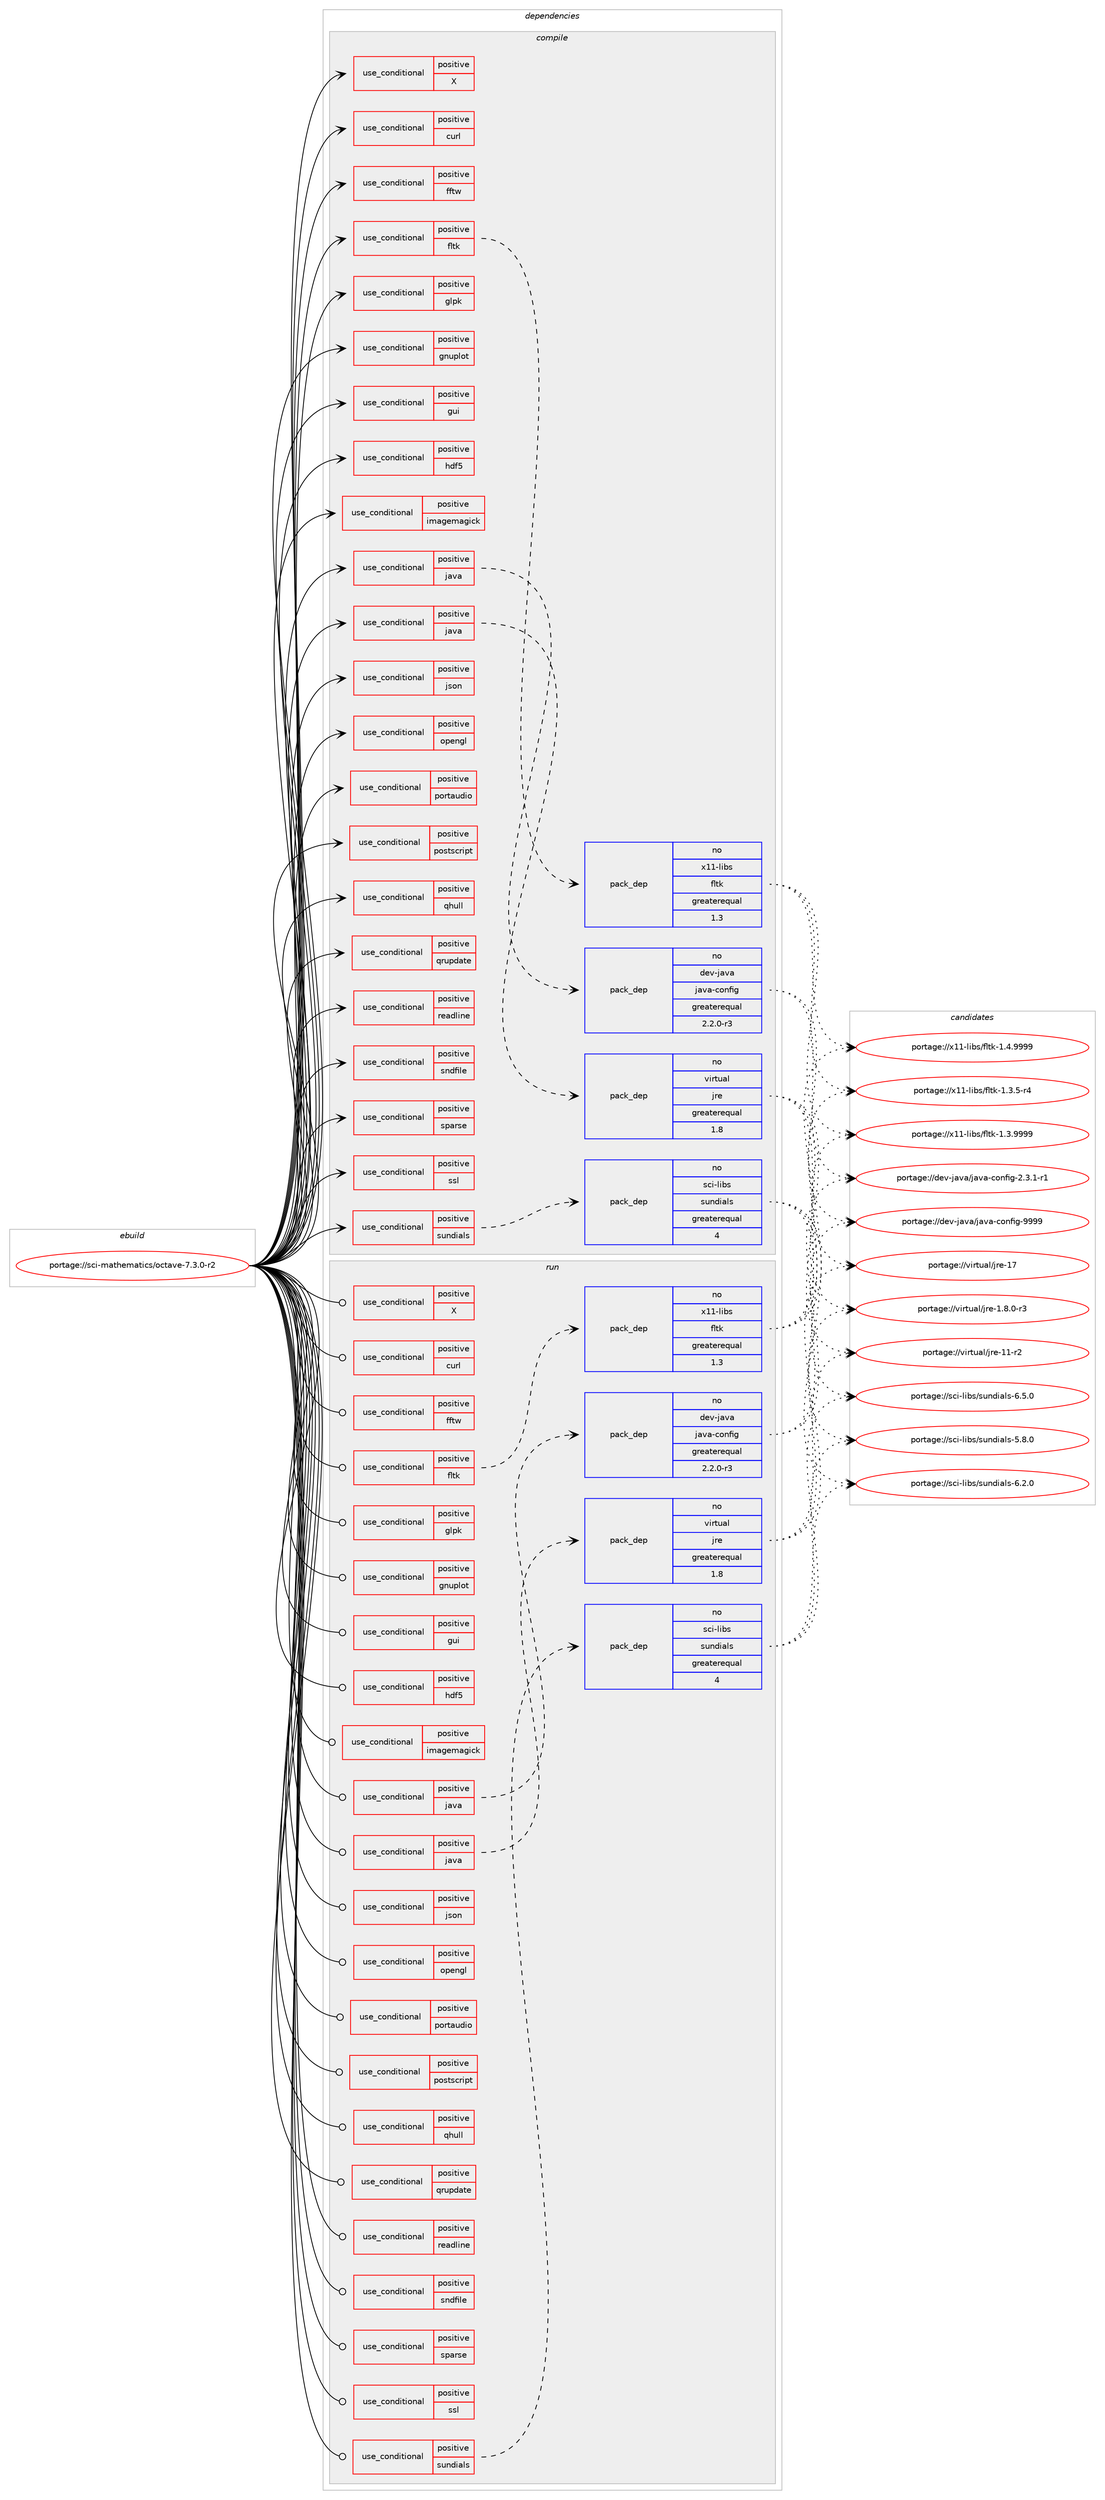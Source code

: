 digraph prolog {

# *************
# Graph options
# *************

newrank=true;
concentrate=true;
compound=true;
graph [rankdir=LR,fontname=Helvetica,fontsize=10,ranksep=1.5];#, ranksep=2.5, nodesep=0.2];
edge  [arrowhead=vee];
node  [fontname=Helvetica,fontsize=10];

# **********
# The ebuild
# **********

subgraph cluster_leftcol {
color=gray;
label=<<i>ebuild</i>>;
id [label="portage://sci-mathematics/octave-7.3.0-r2", color=red, width=4, href="../sci-mathematics/octave-7.3.0-r2.svg"];
}

# ****************
# The dependencies
# ****************

subgraph cluster_midcol {
color=gray;
label=<<i>dependencies</i>>;
subgraph cluster_compile {
fillcolor="#eeeeee";
style=filled;
label=<<i>compile</i>>;
subgraph cond921 {
dependency1644 [label=<<TABLE BORDER="0" CELLBORDER="1" CELLSPACING="0" CELLPADDING="4"><TR><TD ROWSPAN="3" CELLPADDING="10">use_conditional</TD></TR><TR><TD>positive</TD></TR><TR><TD>X</TD></TR></TABLE>>, shape=none, color=red];
# *** BEGIN UNKNOWN DEPENDENCY TYPE (TODO) ***
# dependency1644 -> package_dependency(portage://sci-mathematics/octave-7.3.0-r2,install,no,x11-libs,libX11,none,[,,],any_same_slot,[])
# *** END UNKNOWN DEPENDENCY TYPE (TODO) ***

}
id:e -> dependency1644:w [weight=20,style="solid",arrowhead="vee"];
subgraph cond922 {
dependency1645 [label=<<TABLE BORDER="0" CELLBORDER="1" CELLSPACING="0" CELLPADDING="4"><TR><TD ROWSPAN="3" CELLPADDING="10">use_conditional</TD></TR><TR><TD>positive</TD></TR><TR><TD>curl</TD></TR></TABLE>>, shape=none, color=red];
# *** BEGIN UNKNOWN DEPENDENCY TYPE (TODO) ***
# dependency1645 -> package_dependency(portage://sci-mathematics/octave-7.3.0-r2,install,no,net-misc,curl,none,[,,],any_same_slot,[])
# *** END UNKNOWN DEPENDENCY TYPE (TODO) ***

}
id:e -> dependency1645:w [weight=20,style="solid",arrowhead="vee"];
subgraph cond923 {
dependency1646 [label=<<TABLE BORDER="0" CELLBORDER="1" CELLSPACING="0" CELLPADDING="4"><TR><TD ROWSPAN="3" CELLPADDING="10">use_conditional</TD></TR><TR><TD>positive</TD></TR><TR><TD>fftw</TD></TR></TABLE>>, shape=none, color=red];
# *** BEGIN UNKNOWN DEPENDENCY TYPE (TODO) ***
# dependency1646 -> package_dependency(portage://sci-mathematics/octave-7.3.0-r2,install,no,sci-libs,fftw,none,[,,],[slot(3.0),equal],[])
# *** END UNKNOWN DEPENDENCY TYPE (TODO) ***

}
id:e -> dependency1646:w [weight=20,style="solid",arrowhead="vee"];
subgraph cond924 {
dependency1647 [label=<<TABLE BORDER="0" CELLBORDER="1" CELLSPACING="0" CELLPADDING="4"><TR><TD ROWSPAN="3" CELLPADDING="10">use_conditional</TD></TR><TR><TD>positive</TD></TR><TR><TD>fltk</TD></TR></TABLE>>, shape=none, color=red];
subgraph pack700 {
dependency1648 [label=<<TABLE BORDER="0" CELLBORDER="1" CELLSPACING="0" CELLPADDING="4" WIDTH="220"><TR><TD ROWSPAN="6" CELLPADDING="30">pack_dep</TD></TR><TR><TD WIDTH="110">no</TD></TR><TR><TD>x11-libs</TD></TR><TR><TD>fltk</TD></TR><TR><TD>greaterequal</TD></TR><TR><TD>1.3</TD></TR></TABLE>>, shape=none, color=blue];
}
dependency1647:e -> dependency1648:w [weight=20,style="dashed",arrowhead="vee"];
}
id:e -> dependency1647:w [weight=20,style="solid",arrowhead="vee"];
subgraph cond925 {
dependency1649 [label=<<TABLE BORDER="0" CELLBORDER="1" CELLSPACING="0" CELLPADDING="4"><TR><TD ROWSPAN="3" CELLPADDING="10">use_conditional</TD></TR><TR><TD>positive</TD></TR><TR><TD>glpk</TD></TR></TABLE>>, shape=none, color=red];
# *** BEGIN UNKNOWN DEPENDENCY TYPE (TODO) ***
# dependency1649 -> package_dependency(portage://sci-mathematics/octave-7.3.0-r2,install,no,sci-mathematics,glpk,none,[,,],any_same_slot,[])
# *** END UNKNOWN DEPENDENCY TYPE (TODO) ***

}
id:e -> dependency1649:w [weight=20,style="solid",arrowhead="vee"];
subgraph cond926 {
dependency1650 [label=<<TABLE BORDER="0" CELLBORDER="1" CELLSPACING="0" CELLPADDING="4"><TR><TD ROWSPAN="3" CELLPADDING="10">use_conditional</TD></TR><TR><TD>positive</TD></TR><TR><TD>gnuplot</TD></TR></TABLE>>, shape=none, color=red];
# *** BEGIN UNKNOWN DEPENDENCY TYPE (TODO) ***
# dependency1650 -> package_dependency(portage://sci-mathematics/octave-7.3.0-r2,install,no,sci-visualization,gnuplot,none,[,,],[],[])
# *** END UNKNOWN DEPENDENCY TYPE (TODO) ***

}
id:e -> dependency1650:w [weight=20,style="solid",arrowhead="vee"];
subgraph cond927 {
dependency1651 [label=<<TABLE BORDER="0" CELLBORDER="1" CELLSPACING="0" CELLPADDING="4"><TR><TD ROWSPAN="3" CELLPADDING="10">use_conditional</TD></TR><TR><TD>positive</TD></TR><TR><TD>gui</TD></TR></TABLE>>, shape=none, color=red];
# *** BEGIN UNKNOWN DEPENDENCY TYPE (TODO) ***
# dependency1651 -> package_dependency(portage://sci-mathematics/octave-7.3.0-r2,install,no,dev-qt,qtcore,none,[,,],[slot(5)],[])
# *** END UNKNOWN DEPENDENCY TYPE (TODO) ***

# *** BEGIN UNKNOWN DEPENDENCY TYPE (TODO) ***
# dependency1651 -> package_dependency(portage://sci-mathematics/octave-7.3.0-r2,install,no,dev-qt,qtgui,none,[,,],[slot(5)],[])
# *** END UNKNOWN DEPENDENCY TYPE (TODO) ***

# *** BEGIN UNKNOWN DEPENDENCY TYPE (TODO) ***
# dependency1651 -> package_dependency(portage://sci-mathematics/octave-7.3.0-r2,install,no,dev-qt,qthelp,none,[,,],[slot(5)],[])
# *** END UNKNOWN DEPENDENCY TYPE (TODO) ***

# *** BEGIN UNKNOWN DEPENDENCY TYPE (TODO) ***
# dependency1651 -> package_dependency(portage://sci-mathematics/octave-7.3.0-r2,install,no,dev-qt,qtnetwork,none,[,,],[slot(5)],[])
# *** END UNKNOWN DEPENDENCY TYPE (TODO) ***

# *** BEGIN UNKNOWN DEPENDENCY TYPE (TODO) ***
# dependency1651 -> package_dependency(portage://sci-mathematics/octave-7.3.0-r2,install,no,dev-qt,qtopengl,none,[,,],[slot(5)],[])
# *** END UNKNOWN DEPENDENCY TYPE (TODO) ***

# *** BEGIN UNKNOWN DEPENDENCY TYPE (TODO) ***
# dependency1651 -> package_dependency(portage://sci-mathematics/octave-7.3.0-r2,install,no,dev-qt,qtprintsupport,none,[,,],[slot(5)],[])
# *** END UNKNOWN DEPENDENCY TYPE (TODO) ***

# *** BEGIN UNKNOWN DEPENDENCY TYPE (TODO) ***
# dependency1651 -> package_dependency(portage://sci-mathematics/octave-7.3.0-r2,install,no,dev-qt,qtwidgets,none,[,,],[slot(5)],[])
# *** END UNKNOWN DEPENDENCY TYPE (TODO) ***

# *** BEGIN UNKNOWN DEPENDENCY TYPE (TODO) ***
# dependency1651 -> package_dependency(portage://sci-mathematics/octave-7.3.0-r2,install,no,x11-libs,qscintilla,none,[,,],any_same_slot,[])
# *** END UNKNOWN DEPENDENCY TYPE (TODO) ***

}
id:e -> dependency1651:w [weight=20,style="solid",arrowhead="vee"];
subgraph cond928 {
dependency1652 [label=<<TABLE BORDER="0" CELLBORDER="1" CELLSPACING="0" CELLPADDING="4"><TR><TD ROWSPAN="3" CELLPADDING="10">use_conditional</TD></TR><TR><TD>positive</TD></TR><TR><TD>hdf5</TD></TR></TABLE>>, shape=none, color=red];
# *** BEGIN UNKNOWN DEPENDENCY TYPE (TODO) ***
# dependency1652 -> package_dependency(portage://sci-mathematics/octave-7.3.0-r2,install,no,sci-libs,hdf5,none,[,,],any_same_slot,[])
# *** END UNKNOWN DEPENDENCY TYPE (TODO) ***

}
id:e -> dependency1652:w [weight=20,style="solid",arrowhead="vee"];
subgraph cond929 {
dependency1653 [label=<<TABLE BORDER="0" CELLBORDER="1" CELLSPACING="0" CELLPADDING="4"><TR><TD ROWSPAN="3" CELLPADDING="10">use_conditional</TD></TR><TR><TD>positive</TD></TR><TR><TD>imagemagick</TD></TR></TABLE>>, shape=none, color=red];
# *** BEGIN UNKNOWN DEPENDENCY TYPE (TODO) ***
# dependency1653 -> package_dependency(portage://sci-mathematics/octave-7.3.0-r2,install,no,media-gfx,graphicsmagick,none,[,,],any_same_slot,[use(enable(cxx),none)])
# *** END UNKNOWN DEPENDENCY TYPE (TODO) ***

}
id:e -> dependency1653:w [weight=20,style="solid",arrowhead="vee"];
subgraph cond930 {
dependency1654 [label=<<TABLE BORDER="0" CELLBORDER="1" CELLSPACING="0" CELLPADDING="4"><TR><TD ROWSPAN="3" CELLPADDING="10">use_conditional</TD></TR><TR><TD>positive</TD></TR><TR><TD>java</TD></TR></TABLE>>, shape=none, color=red];
subgraph pack701 {
dependency1655 [label=<<TABLE BORDER="0" CELLBORDER="1" CELLSPACING="0" CELLPADDING="4" WIDTH="220"><TR><TD ROWSPAN="6" CELLPADDING="30">pack_dep</TD></TR><TR><TD WIDTH="110">no</TD></TR><TR><TD>dev-java</TD></TR><TR><TD>java-config</TD></TR><TR><TD>greaterequal</TD></TR><TR><TD>2.2.0-r3</TD></TR></TABLE>>, shape=none, color=blue];
}
dependency1654:e -> dependency1655:w [weight=20,style="dashed",arrowhead="vee"];
}
id:e -> dependency1654:w [weight=20,style="solid",arrowhead="vee"];
subgraph cond931 {
dependency1656 [label=<<TABLE BORDER="0" CELLBORDER="1" CELLSPACING="0" CELLPADDING="4"><TR><TD ROWSPAN="3" CELLPADDING="10">use_conditional</TD></TR><TR><TD>positive</TD></TR><TR><TD>java</TD></TR></TABLE>>, shape=none, color=red];
subgraph pack702 {
dependency1657 [label=<<TABLE BORDER="0" CELLBORDER="1" CELLSPACING="0" CELLPADDING="4" WIDTH="220"><TR><TD ROWSPAN="6" CELLPADDING="30">pack_dep</TD></TR><TR><TD WIDTH="110">no</TD></TR><TR><TD>virtual</TD></TR><TR><TD>jre</TD></TR><TR><TD>greaterequal</TD></TR><TR><TD>1.8</TD></TR></TABLE>>, shape=none, color=blue];
}
dependency1656:e -> dependency1657:w [weight=20,style="dashed",arrowhead="vee"];
}
id:e -> dependency1656:w [weight=20,style="solid",arrowhead="vee"];
subgraph cond932 {
dependency1658 [label=<<TABLE BORDER="0" CELLBORDER="1" CELLSPACING="0" CELLPADDING="4"><TR><TD ROWSPAN="3" CELLPADDING="10">use_conditional</TD></TR><TR><TD>positive</TD></TR><TR><TD>json</TD></TR></TABLE>>, shape=none, color=red];
# *** BEGIN UNKNOWN DEPENDENCY TYPE (TODO) ***
# dependency1658 -> package_dependency(portage://sci-mathematics/octave-7.3.0-r2,install,no,dev-libs,rapidjson,none,[,,],[],[])
# *** END UNKNOWN DEPENDENCY TYPE (TODO) ***

}
id:e -> dependency1658:w [weight=20,style="solid",arrowhead="vee"];
subgraph cond933 {
dependency1659 [label=<<TABLE BORDER="0" CELLBORDER="1" CELLSPACING="0" CELLPADDING="4"><TR><TD ROWSPAN="3" CELLPADDING="10">use_conditional</TD></TR><TR><TD>positive</TD></TR><TR><TD>opengl</TD></TR></TABLE>>, shape=none, color=red];
# *** BEGIN UNKNOWN DEPENDENCY TYPE (TODO) ***
# dependency1659 -> package_dependency(portage://sci-mathematics/octave-7.3.0-r2,install,no,media-libs,freetype,none,[,,],any_same_slot,[])
# *** END UNKNOWN DEPENDENCY TYPE (TODO) ***

# *** BEGIN UNKNOWN DEPENDENCY TYPE (TODO) ***
# dependency1659 -> package_dependency(portage://sci-mathematics/octave-7.3.0-r2,install,no,media-libs,fontconfig,none,[,,],any_same_slot,[])
# *** END UNKNOWN DEPENDENCY TYPE (TODO) ***

# *** BEGIN UNKNOWN DEPENDENCY TYPE (TODO) ***
# dependency1659 -> package_dependency(portage://sci-mathematics/octave-7.3.0-r2,install,no,virtual,glu,none,[,,],[],[])
# *** END UNKNOWN DEPENDENCY TYPE (TODO) ***

# *** BEGIN UNKNOWN DEPENDENCY TYPE (TODO) ***
# dependency1659 -> package_dependency(portage://sci-mathematics/octave-7.3.0-r2,install,no,x11-libs,gl2ps,none,[,,],any_same_slot,[])
# *** END UNKNOWN DEPENDENCY TYPE (TODO) ***

}
id:e -> dependency1659:w [weight=20,style="solid",arrowhead="vee"];
subgraph cond934 {
dependency1660 [label=<<TABLE BORDER="0" CELLBORDER="1" CELLSPACING="0" CELLPADDING="4"><TR><TD ROWSPAN="3" CELLPADDING="10">use_conditional</TD></TR><TR><TD>positive</TD></TR><TR><TD>portaudio</TD></TR></TABLE>>, shape=none, color=red];
# *** BEGIN UNKNOWN DEPENDENCY TYPE (TODO) ***
# dependency1660 -> package_dependency(portage://sci-mathematics/octave-7.3.0-r2,install,no,media-libs,portaudio,none,[,,],[],[])
# *** END UNKNOWN DEPENDENCY TYPE (TODO) ***

}
id:e -> dependency1660:w [weight=20,style="solid",arrowhead="vee"];
subgraph cond935 {
dependency1661 [label=<<TABLE BORDER="0" CELLBORDER="1" CELLSPACING="0" CELLPADDING="4"><TR><TD ROWSPAN="3" CELLPADDING="10">use_conditional</TD></TR><TR><TD>positive</TD></TR><TR><TD>postscript</TD></TR></TABLE>>, shape=none, color=red];
# *** BEGIN UNKNOWN DEPENDENCY TYPE (TODO) ***
# dependency1661 -> package_dependency(portage://sci-mathematics/octave-7.3.0-r2,install,no,app-text,epstool,none,[,,],[],[])
# *** END UNKNOWN DEPENDENCY TYPE (TODO) ***

# *** BEGIN UNKNOWN DEPENDENCY TYPE (TODO) ***
# dependency1661 -> package_dependency(portage://sci-mathematics/octave-7.3.0-r2,install,no,media-gfx,pstoedit,none,[,,],[],[])
# *** END UNKNOWN DEPENDENCY TYPE (TODO) ***

# *** BEGIN UNKNOWN DEPENDENCY TYPE (TODO) ***
# dependency1661 -> package_dependency(portage://sci-mathematics/octave-7.3.0-r2,install,no,media-gfx,transfig,none,[,,],[],[])
# *** END UNKNOWN DEPENDENCY TYPE (TODO) ***

}
id:e -> dependency1661:w [weight=20,style="solid",arrowhead="vee"];
subgraph cond936 {
dependency1662 [label=<<TABLE BORDER="0" CELLBORDER="1" CELLSPACING="0" CELLPADDING="4"><TR><TD ROWSPAN="3" CELLPADDING="10">use_conditional</TD></TR><TR><TD>positive</TD></TR><TR><TD>qhull</TD></TR></TABLE>>, shape=none, color=red];
# *** BEGIN UNKNOWN DEPENDENCY TYPE (TODO) ***
# dependency1662 -> package_dependency(portage://sci-mathematics/octave-7.3.0-r2,install,no,media-libs,qhull,none,[,,],any_same_slot,[])
# *** END UNKNOWN DEPENDENCY TYPE (TODO) ***

}
id:e -> dependency1662:w [weight=20,style="solid",arrowhead="vee"];
subgraph cond937 {
dependency1663 [label=<<TABLE BORDER="0" CELLBORDER="1" CELLSPACING="0" CELLPADDING="4"><TR><TD ROWSPAN="3" CELLPADDING="10">use_conditional</TD></TR><TR><TD>positive</TD></TR><TR><TD>qrupdate</TD></TR></TABLE>>, shape=none, color=red];
# *** BEGIN UNKNOWN DEPENDENCY TYPE (TODO) ***
# dependency1663 -> package_dependency(portage://sci-mathematics/octave-7.3.0-r2,install,no,sci-libs,qrupdate,none,[,,],any_same_slot,[])
# *** END UNKNOWN DEPENDENCY TYPE (TODO) ***

}
id:e -> dependency1663:w [weight=20,style="solid",arrowhead="vee"];
subgraph cond938 {
dependency1664 [label=<<TABLE BORDER="0" CELLBORDER="1" CELLSPACING="0" CELLPADDING="4"><TR><TD ROWSPAN="3" CELLPADDING="10">use_conditional</TD></TR><TR><TD>positive</TD></TR><TR><TD>readline</TD></TR></TABLE>>, shape=none, color=red];
# *** BEGIN UNKNOWN DEPENDENCY TYPE (TODO) ***
# dependency1664 -> package_dependency(portage://sci-mathematics/octave-7.3.0-r2,install,no,sys-libs,readline,none,[,,],any_same_slot,[])
# *** END UNKNOWN DEPENDENCY TYPE (TODO) ***

}
id:e -> dependency1664:w [weight=20,style="solid",arrowhead="vee"];
subgraph cond939 {
dependency1665 [label=<<TABLE BORDER="0" CELLBORDER="1" CELLSPACING="0" CELLPADDING="4"><TR><TD ROWSPAN="3" CELLPADDING="10">use_conditional</TD></TR><TR><TD>positive</TD></TR><TR><TD>sndfile</TD></TR></TABLE>>, shape=none, color=red];
# *** BEGIN UNKNOWN DEPENDENCY TYPE (TODO) ***
# dependency1665 -> package_dependency(portage://sci-mathematics/octave-7.3.0-r2,install,no,media-libs,libsndfile,none,[,,],[],[])
# *** END UNKNOWN DEPENDENCY TYPE (TODO) ***

}
id:e -> dependency1665:w [weight=20,style="solid",arrowhead="vee"];
subgraph cond940 {
dependency1666 [label=<<TABLE BORDER="0" CELLBORDER="1" CELLSPACING="0" CELLPADDING="4"><TR><TD ROWSPAN="3" CELLPADDING="10">use_conditional</TD></TR><TR><TD>positive</TD></TR><TR><TD>sparse</TD></TR></TABLE>>, shape=none, color=red];
# *** BEGIN UNKNOWN DEPENDENCY TYPE (TODO) ***
# dependency1666 -> package_dependency(portage://sci-mathematics/octave-7.3.0-r2,install,no,sci-libs,arpack,none,[,,],any_same_slot,[])
# *** END UNKNOWN DEPENDENCY TYPE (TODO) ***

# *** BEGIN UNKNOWN DEPENDENCY TYPE (TODO) ***
# dependency1666 -> package_dependency(portage://sci-mathematics/octave-7.3.0-r2,install,no,sci-libs,camd,none,[,,],any_same_slot,[])
# *** END UNKNOWN DEPENDENCY TYPE (TODO) ***

# *** BEGIN UNKNOWN DEPENDENCY TYPE (TODO) ***
# dependency1666 -> package_dependency(portage://sci-mathematics/octave-7.3.0-r2,install,no,sci-libs,ccolamd,none,[,,],any_same_slot,[])
# *** END UNKNOWN DEPENDENCY TYPE (TODO) ***

# *** BEGIN UNKNOWN DEPENDENCY TYPE (TODO) ***
# dependency1666 -> package_dependency(portage://sci-mathematics/octave-7.3.0-r2,install,no,sci-libs,cholmod,none,[,,],any_same_slot,[])
# *** END UNKNOWN DEPENDENCY TYPE (TODO) ***

# *** BEGIN UNKNOWN DEPENDENCY TYPE (TODO) ***
# dependency1666 -> package_dependency(portage://sci-mathematics/octave-7.3.0-r2,install,no,sci-libs,colamd,none,[,,],any_same_slot,[])
# *** END UNKNOWN DEPENDENCY TYPE (TODO) ***

# *** BEGIN UNKNOWN DEPENDENCY TYPE (TODO) ***
# dependency1666 -> package_dependency(portage://sci-mathematics/octave-7.3.0-r2,install,no,sci-libs,cxsparse,none,[,,],any_same_slot,[])
# *** END UNKNOWN DEPENDENCY TYPE (TODO) ***

# *** BEGIN UNKNOWN DEPENDENCY TYPE (TODO) ***
# dependency1666 -> package_dependency(portage://sci-mathematics/octave-7.3.0-r2,install,no,sci-libs,umfpack,none,[,,],any_same_slot,[])
# *** END UNKNOWN DEPENDENCY TYPE (TODO) ***

}
id:e -> dependency1666:w [weight=20,style="solid",arrowhead="vee"];
subgraph cond941 {
dependency1667 [label=<<TABLE BORDER="0" CELLBORDER="1" CELLSPACING="0" CELLPADDING="4"><TR><TD ROWSPAN="3" CELLPADDING="10">use_conditional</TD></TR><TR><TD>positive</TD></TR><TR><TD>ssl</TD></TR></TABLE>>, shape=none, color=red];
# *** BEGIN UNKNOWN DEPENDENCY TYPE (TODO) ***
# dependency1667 -> package_dependency(portage://sci-mathematics/octave-7.3.0-r2,install,no,dev-libs,openssl,none,[,,],any_same_slot,[])
# *** END UNKNOWN DEPENDENCY TYPE (TODO) ***

}
id:e -> dependency1667:w [weight=20,style="solid",arrowhead="vee"];
subgraph cond942 {
dependency1668 [label=<<TABLE BORDER="0" CELLBORDER="1" CELLSPACING="0" CELLPADDING="4"><TR><TD ROWSPAN="3" CELLPADDING="10">use_conditional</TD></TR><TR><TD>positive</TD></TR><TR><TD>sundials</TD></TR></TABLE>>, shape=none, color=red];
subgraph pack703 {
dependency1669 [label=<<TABLE BORDER="0" CELLBORDER="1" CELLSPACING="0" CELLPADDING="4" WIDTH="220"><TR><TD ROWSPAN="6" CELLPADDING="30">pack_dep</TD></TR><TR><TD WIDTH="110">no</TD></TR><TR><TD>sci-libs</TD></TR><TR><TD>sundials</TD></TR><TR><TD>greaterequal</TD></TR><TR><TD>4</TD></TR></TABLE>>, shape=none, color=blue];
}
dependency1668:e -> dependency1669:w [weight=20,style="dashed",arrowhead="vee"];
}
id:e -> dependency1668:w [weight=20,style="solid",arrowhead="vee"];
# *** BEGIN UNKNOWN DEPENDENCY TYPE (TODO) ***
# id -> package_dependency(portage://sci-mathematics/octave-7.3.0-r2,install,no,app-arch,bzip2,none,[,,],[],[])
# *** END UNKNOWN DEPENDENCY TYPE (TODO) ***

# *** BEGIN UNKNOWN DEPENDENCY TYPE (TODO) ***
# id -> package_dependency(portage://sci-mathematics/octave-7.3.0-r2,install,no,app-arch,unzip,none,[,,],[],[])
# *** END UNKNOWN DEPENDENCY TYPE (TODO) ***

# *** BEGIN UNKNOWN DEPENDENCY TYPE (TODO) ***
# id -> package_dependency(portage://sci-mathematics/octave-7.3.0-r2,install,no,app-arch,zip,none,[,,],[],[])
# *** END UNKNOWN DEPENDENCY TYPE (TODO) ***

# *** BEGIN UNKNOWN DEPENDENCY TYPE (TODO) ***
# id -> package_dependency(portage://sci-mathematics/octave-7.3.0-r2,install,no,app-text,ghostscript-gpl,none,[,,],[],[])
# *** END UNKNOWN DEPENDENCY TYPE (TODO) ***

# *** BEGIN UNKNOWN DEPENDENCY TYPE (TODO) ***
# id -> package_dependency(portage://sci-mathematics/octave-7.3.0-r2,install,no,dev-libs,libpcre,none,[,,],any_same_slot,[])
# *** END UNKNOWN DEPENDENCY TYPE (TODO) ***

# *** BEGIN UNKNOWN DEPENDENCY TYPE (TODO) ***
# id -> package_dependency(portage://sci-mathematics/octave-7.3.0-r2,install,no,sys-apps,texinfo,none,[,,],[],[])
# *** END UNKNOWN DEPENDENCY TYPE (TODO) ***

# *** BEGIN UNKNOWN DEPENDENCY TYPE (TODO) ***
# id -> package_dependency(portage://sci-mathematics/octave-7.3.0-r2,install,no,sys-libs,ncurses,none,[,,],any_same_slot,[])
# *** END UNKNOWN DEPENDENCY TYPE (TODO) ***

# *** BEGIN UNKNOWN DEPENDENCY TYPE (TODO) ***
# id -> package_dependency(portage://sci-mathematics/octave-7.3.0-r2,install,no,sys-libs,zlib,none,[,,],[],[])
# *** END UNKNOWN DEPENDENCY TYPE (TODO) ***

# *** BEGIN UNKNOWN DEPENDENCY TYPE (TODO) ***
# id -> package_dependency(portage://sci-mathematics/octave-7.3.0-r2,install,no,virtual,blas,none,[,,],[],[])
# *** END UNKNOWN DEPENDENCY TYPE (TODO) ***

# *** BEGIN UNKNOWN DEPENDENCY TYPE (TODO) ***
# id -> package_dependency(portage://sci-mathematics/octave-7.3.0-r2,install,no,virtual,fortran,none,[,,],[],[])
# *** END UNKNOWN DEPENDENCY TYPE (TODO) ***

# *** BEGIN UNKNOWN DEPENDENCY TYPE (TODO) ***
# id -> package_dependency(portage://sci-mathematics/octave-7.3.0-r2,install,no,virtual,lapack,none,[,,],[],[])
# *** END UNKNOWN DEPENDENCY TYPE (TODO) ***

}
subgraph cluster_compileandrun {
fillcolor="#eeeeee";
style=filled;
label=<<i>compile and run</i>>;
}
subgraph cluster_run {
fillcolor="#eeeeee";
style=filled;
label=<<i>run</i>>;
subgraph cond943 {
dependency1670 [label=<<TABLE BORDER="0" CELLBORDER="1" CELLSPACING="0" CELLPADDING="4"><TR><TD ROWSPAN="3" CELLPADDING="10">use_conditional</TD></TR><TR><TD>positive</TD></TR><TR><TD>X</TD></TR></TABLE>>, shape=none, color=red];
# *** BEGIN UNKNOWN DEPENDENCY TYPE (TODO) ***
# dependency1670 -> package_dependency(portage://sci-mathematics/octave-7.3.0-r2,run,no,x11-libs,libX11,none,[,,],any_same_slot,[])
# *** END UNKNOWN DEPENDENCY TYPE (TODO) ***

}
id:e -> dependency1670:w [weight=20,style="solid",arrowhead="odot"];
subgraph cond944 {
dependency1671 [label=<<TABLE BORDER="0" CELLBORDER="1" CELLSPACING="0" CELLPADDING="4"><TR><TD ROWSPAN="3" CELLPADDING="10">use_conditional</TD></TR><TR><TD>positive</TD></TR><TR><TD>curl</TD></TR></TABLE>>, shape=none, color=red];
# *** BEGIN UNKNOWN DEPENDENCY TYPE (TODO) ***
# dependency1671 -> package_dependency(portage://sci-mathematics/octave-7.3.0-r2,run,no,net-misc,curl,none,[,,],any_same_slot,[])
# *** END UNKNOWN DEPENDENCY TYPE (TODO) ***

}
id:e -> dependency1671:w [weight=20,style="solid",arrowhead="odot"];
subgraph cond945 {
dependency1672 [label=<<TABLE BORDER="0" CELLBORDER="1" CELLSPACING="0" CELLPADDING="4"><TR><TD ROWSPAN="3" CELLPADDING="10">use_conditional</TD></TR><TR><TD>positive</TD></TR><TR><TD>fftw</TD></TR></TABLE>>, shape=none, color=red];
# *** BEGIN UNKNOWN DEPENDENCY TYPE (TODO) ***
# dependency1672 -> package_dependency(portage://sci-mathematics/octave-7.3.0-r2,run,no,sci-libs,fftw,none,[,,],[slot(3.0),equal],[])
# *** END UNKNOWN DEPENDENCY TYPE (TODO) ***

}
id:e -> dependency1672:w [weight=20,style="solid",arrowhead="odot"];
subgraph cond946 {
dependency1673 [label=<<TABLE BORDER="0" CELLBORDER="1" CELLSPACING="0" CELLPADDING="4"><TR><TD ROWSPAN="3" CELLPADDING="10">use_conditional</TD></TR><TR><TD>positive</TD></TR><TR><TD>fltk</TD></TR></TABLE>>, shape=none, color=red];
subgraph pack704 {
dependency1674 [label=<<TABLE BORDER="0" CELLBORDER="1" CELLSPACING="0" CELLPADDING="4" WIDTH="220"><TR><TD ROWSPAN="6" CELLPADDING="30">pack_dep</TD></TR><TR><TD WIDTH="110">no</TD></TR><TR><TD>x11-libs</TD></TR><TR><TD>fltk</TD></TR><TR><TD>greaterequal</TD></TR><TR><TD>1.3</TD></TR></TABLE>>, shape=none, color=blue];
}
dependency1673:e -> dependency1674:w [weight=20,style="dashed",arrowhead="vee"];
}
id:e -> dependency1673:w [weight=20,style="solid",arrowhead="odot"];
subgraph cond947 {
dependency1675 [label=<<TABLE BORDER="0" CELLBORDER="1" CELLSPACING="0" CELLPADDING="4"><TR><TD ROWSPAN="3" CELLPADDING="10">use_conditional</TD></TR><TR><TD>positive</TD></TR><TR><TD>glpk</TD></TR></TABLE>>, shape=none, color=red];
# *** BEGIN UNKNOWN DEPENDENCY TYPE (TODO) ***
# dependency1675 -> package_dependency(portage://sci-mathematics/octave-7.3.0-r2,run,no,sci-mathematics,glpk,none,[,,],any_same_slot,[])
# *** END UNKNOWN DEPENDENCY TYPE (TODO) ***

}
id:e -> dependency1675:w [weight=20,style="solid",arrowhead="odot"];
subgraph cond948 {
dependency1676 [label=<<TABLE BORDER="0" CELLBORDER="1" CELLSPACING="0" CELLPADDING="4"><TR><TD ROWSPAN="3" CELLPADDING="10">use_conditional</TD></TR><TR><TD>positive</TD></TR><TR><TD>gnuplot</TD></TR></TABLE>>, shape=none, color=red];
# *** BEGIN UNKNOWN DEPENDENCY TYPE (TODO) ***
# dependency1676 -> package_dependency(portage://sci-mathematics/octave-7.3.0-r2,run,no,sci-visualization,gnuplot,none,[,,],[],[])
# *** END UNKNOWN DEPENDENCY TYPE (TODO) ***

}
id:e -> dependency1676:w [weight=20,style="solid",arrowhead="odot"];
subgraph cond949 {
dependency1677 [label=<<TABLE BORDER="0" CELLBORDER="1" CELLSPACING="0" CELLPADDING="4"><TR><TD ROWSPAN="3" CELLPADDING="10">use_conditional</TD></TR><TR><TD>positive</TD></TR><TR><TD>gui</TD></TR></TABLE>>, shape=none, color=red];
# *** BEGIN UNKNOWN DEPENDENCY TYPE (TODO) ***
# dependency1677 -> package_dependency(portage://sci-mathematics/octave-7.3.0-r2,run,no,dev-qt,qtcore,none,[,,],[slot(5)],[])
# *** END UNKNOWN DEPENDENCY TYPE (TODO) ***

# *** BEGIN UNKNOWN DEPENDENCY TYPE (TODO) ***
# dependency1677 -> package_dependency(portage://sci-mathematics/octave-7.3.0-r2,run,no,dev-qt,qtgui,none,[,,],[slot(5)],[])
# *** END UNKNOWN DEPENDENCY TYPE (TODO) ***

# *** BEGIN UNKNOWN DEPENDENCY TYPE (TODO) ***
# dependency1677 -> package_dependency(portage://sci-mathematics/octave-7.3.0-r2,run,no,dev-qt,qthelp,none,[,,],[slot(5)],[])
# *** END UNKNOWN DEPENDENCY TYPE (TODO) ***

# *** BEGIN UNKNOWN DEPENDENCY TYPE (TODO) ***
# dependency1677 -> package_dependency(portage://sci-mathematics/octave-7.3.0-r2,run,no,dev-qt,qtnetwork,none,[,,],[slot(5)],[])
# *** END UNKNOWN DEPENDENCY TYPE (TODO) ***

# *** BEGIN UNKNOWN DEPENDENCY TYPE (TODO) ***
# dependency1677 -> package_dependency(portage://sci-mathematics/octave-7.3.0-r2,run,no,dev-qt,qtopengl,none,[,,],[slot(5)],[])
# *** END UNKNOWN DEPENDENCY TYPE (TODO) ***

# *** BEGIN UNKNOWN DEPENDENCY TYPE (TODO) ***
# dependency1677 -> package_dependency(portage://sci-mathematics/octave-7.3.0-r2,run,no,dev-qt,qtprintsupport,none,[,,],[slot(5)],[])
# *** END UNKNOWN DEPENDENCY TYPE (TODO) ***

# *** BEGIN UNKNOWN DEPENDENCY TYPE (TODO) ***
# dependency1677 -> package_dependency(portage://sci-mathematics/octave-7.3.0-r2,run,no,dev-qt,qtwidgets,none,[,,],[slot(5)],[])
# *** END UNKNOWN DEPENDENCY TYPE (TODO) ***

# *** BEGIN UNKNOWN DEPENDENCY TYPE (TODO) ***
# dependency1677 -> package_dependency(portage://sci-mathematics/octave-7.3.0-r2,run,no,x11-libs,qscintilla,none,[,,],any_same_slot,[])
# *** END UNKNOWN DEPENDENCY TYPE (TODO) ***

}
id:e -> dependency1677:w [weight=20,style="solid",arrowhead="odot"];
subgraph cond950 {
dependency1678 [label=<<TABLE BORDER="0" CELLBORDER="1" CELLSPACING="0" CELLPADDING="4"><TR><TD ROWSPAN="3" CELLPADDING="10">use_conditional</TD></TR><TR><TD>positive</TD></TR><TR><TD>hdf5</TD></TR></TABLE>>, shape=none, color=red];
# *** BEGIN UNKNOWN DEPENDENCY TYPE (TODO) ***
# dependency1678 -> package_dependency(portage://sci-mathematics/octave-7.3.0-r2,run,no,sci-libs,hdf5,none,[,,],any_same_slot,[])
# *** END UNKNOWN DEPENDENCY TYPE (TODO) ***

}
id:e -> dependency1678:w [weight=20,style="solid",arrowhead="odot"];
subgraph cond951 {
dependency1679 [label=<<TABLE BORDER="0" CELLBORDER="1" CELLSPACING="0" CELLPADDING="4"><TR><TD ROWSPAN="3" CELLPADDING="10">use_conditional</TD></TR><TR><TD>positive</TD></TR><TR><TD>imagemagick</TD></TR></TABLE>>, shape=none, color=red];
# *** BEGIN UNKNOWN DEPENDENCY TYPE (TODO) ***
# dependency1679 -> package_dependency(portage://sci-mathematics/octave-7.3.0-r2,run,no,media-gfx,graphicsmagick,none,[,,],any_same_slot,[use(enable(cxx),none)])
# *** END UNKNOWN DEPENDENCY TYPE (TODO) ***

}
id:e -> dependency1679:w [weight=20,style="solid",arrowhead="odot"];
subgraph cond952 {
dependency1680 [label=<<TABLE BORDER="0" CELLBORDER="1" CELLSPACING="0" CELLPADDING="4"><TR><TD ROWSPAN="3" CELLPADDING="10">use_conditional</TD></TR><TR><TD>positive</TD></TR><TR><TD>java</TD></TR></TABLE>>, shape=none, color=red];
subgraph pack705 {
dependency1681 [label=<<TABLE BORDER="0" CELLBORDER="1" CELLSPACING="0" CELLPADDING="4" WIDTH="220"><TR><TD ROWSPAN="6" CELLPADDING="30">pack_dep</TD></TR><TR><TD WIDTH="110">no</TD></TR><TR><TD>dev-java</TD></TR><TR><TD>java-config</TD></TR><TR><TD>greaterequal</TD></TR><TR><TD>2.2.0-r3</TD></TR></TABLE>>, shape=none, color=blue];
}
dependency1680:e -> dependency1681:w [weight=20,style="dashed",arrowhead="vee"];
}
id:e -> dependency1680:w [weight=20,style="solid",arrowhead="odot"];
subgraph cond953 {
dependency1682 [label=<<TABLE BORDER="0" CELLBORDER="1" CELLSPACING="0" CELLPADDING="4"><TR><TD ROWSPAN="3" CELLPADDING="10">use_conditional</TD></TR><TR><TD>positive</TD></TR><TR><TD>java</TD></TR></TABLE>>, shape=none, color=red];
subgraph pack706 {
dependency1683 [label=<<TABLE BORDER="0" CELLBORDER="1" CELLSPACING="0" CELLPADDING="4" WIDTH="220"><TR><TD ROWSPAN="6" CELLPADDING="30">pack_dep</TD></TR><TR><TD WIDTH="110">no</TD></TR><TR><TD>virtual</TD></TR><TR><TD>jre</TD></TR><TR><TD>greaterequal</TD></TR><TR><TD>1.8</TD></TR></TABLE>>, shape=none, color=blue];
}
dependency1682:e -> dependency1683:w [weight=20,style="dashed",arrowhead="vee"];
}
id:e -> dependency1682:w [weight=20,style="solid",arrowhead="odot"];
subgraph cond954 {
dependency1684 [label=<<TABLE BORDER="0" CELLBORDER="1" CELLSPACING="0" CELLPADDING="4"><TR><TD ROWSPAN="3" CELLPADDING="10">use_conditional</TD></TR><TR><TD>positive</TD></TR><TR><TD>json</TD></TR></TABLE>>, shape=none, color=red];
# *** BEGIN UNKNOWN DEPENDENCY TYPE (TODO) ***
# dependency1684 -> package_dependency(portage://sci-mathematics/octave-7.3.0-r2,run,no,dev-libs,rapidjson,none,[,,],[],[])
# *** END UNKNOWN DEPENDENCY TYPE (TODO) ***

}
id:e -> dependency1684:w [weight=20,style="solid",arrowhead="odot"];
subgraph cond955 {
dependency1685 [label=<<TABLE BORDER="0" CELLBORDER="1" CELLSPACING="0" CELLPADDING="4"><TR><TD ROWSPAN="3" CELLPADDING="10">use_conditional</TD></TR><TR><TD>positive</TD></TR><TR><TD>opengl</TD></TR></TABLE>>, shape=none, color=red];
# *** BEGIN UNKNOWN DEPENDENCY TYPE (TODO) ***
# dependency1685 -> package_dependency(portage://sci-mathematics/octave-7.3.0-r2,run,no,media-libs,freetype,none,[,,],any_same_slot,[])
# *** END UNKNOWN DEPENDENCY TYPE (TODO) ***

# *** BEGIN UNKNOWN DEPENDENCY TYPE (TODO) ***
# dependency1685 -> package_dependency(portage://sci-mathematics/octave-7.3.0-r2,run,no,media-libs,fontconfig,none,[,,],any_same_slot,[])
# *** END UNKNOWN DEPENDENCY TYPE (TODO) ***

# *** BEGIN UNKNOWN DEPENDENCY TYPE (TODO) ***
# dependency1685 -> package_dependency(portage://sci-mathematics/octave-7.3.0-r2,run,no,virtual,glu,none,[,,],[],[])
# *** END UNKNOWN DEPENDENCY TYPE (TODO) ***

# *** BEGIN UNKNOWN DEPENDENCY TYPE (TODO) ***
# dependency1685 -> package_dependency(portage://sci-mathematics/octave-7.3.0-r2,run,no,x11-libs,gl2ps,none,[,,],any_same_slot,[])
# *** END UNKNOWN DEPENDENCY TYPE (TODO) ***

}
id:e -> dependency1685:w [weight=20,style="solid",arrowhead="odot"];
subgraph cond956 {
dependency1686 [label=<<TABLE BORDER="0" CELLBORDER="1" CELLSPACING="0" CELLPADDING="4"><TR><TD ROWSPAN="3" CELLPADDING="10">use_conditional</TD></TR><TR><TD>positive</TD></TR><TR><TD>portaudio</TD></TR></TABLE>>, shape=none, color=red];
# *** BEGIN UNKNOWN DEPENDENCY TYPE (TODO) ***
# dependency1686 -> package_dependency(portage://sci-mathematics/octave-7.3.0-r2,run,no,media-libs,portaudio,none,[,,],[],[])
# *** END UNKNOWN DEPENDENCY TYPE (TODO) ***

}
id:e -> dependency1686:w [weight=20,style="solid",arrowhead="odot"];
subgraph cond957 {
dependency1687 [label=<<TABLE BORDER="0" CELLBORDER="1" CELLSPACING="0" CELLPADDING="4"><TR><TD ROWSPAN="3" CELLPADDING="10">use_conditional</TD></TR><TR><TD>positive</TD></TR><TR><TD>postscript</TD></TR></TABLE>>, shape=none, color=red];
# *** BEGIN UNKNOWN DEPENDENCY TYPE (TODO) ***
# dependency1687 -> package_dependency(portage://sci-mathematics/octave-7.3.0-r2,run,no,app-text,epstool,none,[,,],[],[])
# *** END UNKNOWN DEPENDENCY TYPE (TODO) ***

# *** BEGIN UNKNOWN DEPENDENCY TYPE (TODO) ***
# dependency1687 -> package_dependency(portage://sci-mathematics/octave-7.3.0-r2,run,no,media-gfx,pstoedit,none,[,,],[],[])
# *** END UNKNOWN DEPENDENCY TYPE (TODO) ***

# *** BEGIN UNKNOWN DEPENDENCY TYPE (TODO) ***
# dependency1687 -> package_dependency(portage://sci-mathematics/octave-7.3.0-r2,run,no,media-gfx,transfig,none,[,,],[],[])
# *** END UNKNOWN DEPENDENCY TYPE (TODO) ***

}
id:e -> dependency1687:w [weight=20,style="solid",arrowhead="odot"];
subgraph cond958 {
dependency1688 [label=<<TABLE BORDER="0" CELLBORDER="1" CELLSPACING="0" CELLPADDING="4"><TR><TD ROWSPAN="3" CELLPADDING="10">use_conditional</TD></TR><TR><TD>positive</TD></TR><TR><TD>qhull</TD></TR></TABLE>>, shape=none, color=red];
# *** BEGIN UNKNOWN DEPENDENCY TYPE (TODO) ***
# dependency1688 -> package_dependency(portage://sci-mathematics/octave-7.3.0-r2,run,no,media-libs,qhull,none,[,,],any_same_slot,[])
# *** END UNKNOWN DEPENDENCY TYPE (TODO) ***

}
id:e -> dependency1688:w [weight=20,style="solid",arrowhead="odot"];
subgraph cond959 {
dependency1689 [label=<<TABLE BORDER="0" CELLBORDER="1" CELLSPACING="0" CELLPADDING="4"><TR><TD ROWSPAN="3" CELLPADDING="10">use_conditional</TD></TR><TR><TD>positive</TD></TR><TR><TD>qrupdate</TD></TR></TABLE>>, shape=none, color=red];
# *** BEGIN UNKNOWN DEPENDENCY TYPE (TODO) ***
# dependency1689 -> package_dependency(portage://sci-mathematics/octave-7.3.0-r2,run,no,sci-libs,qrupdate,none,[,,],any_same_slot,[])
# *** END UNKNOWN DEPENDENCY TYPE (TODO) ***

}
id:e -> dependency1689:w [weight=20,style="solid",arrowhead="odot"];
subgraph cond960 {
dependency1690 [label=<<TABLE BORDER="0" CELLBORDER="1" CELLSPACING="0" CELLPADDING="4"><TR><TD ROWSPAN="3" CELLPADDING="10">use_conditional</TD></TR><TR><TD>positive</TD></TR><TR><TD>readline</TD></TR></TABLE>>, shape=none, color=red];
# *** BEGIN UNKNOWN DEPENDENCY TYPE (TODO) ***
# dependency1690 -> package_dependency(portage://sci-mathematics/octave-7.3.0-r2,run,no,sys-libs,readline,none,[,,],any_same_slot,[])
# *** END UNKNOWN DEPENDENCY TYPE (TODO) ***

}
id:e -> dependency1690:w [weight=20,style="solid",arrowhead="odot"];
subgraph cond961 {
dependency1691 [label=<<TABLE BORDER="0" CELLBORDER="1" CELLSPACING="0" CELLPADDING="4"><TR><TD ROWSPAN="3" CELLPADDING="10">use_conditional</TD></TR><TR><TD>positive</TD></TR><TR><TD>sndfile</TD></TR></TABLE>>, shape=none, color=red];
# *** BEGIN UNKNOWN DEPENDENCY TYPE (TODO) ***
# dependency1691 -> package_dependency(portage://sci-mathematics/octave-7.3.0-r2,run,no,media-libs,libsndfile,none,[,,],[],[])
# *** END UNKNOWN DEPENDENCY TYPE (TODO) ***

}
id:e -> dependency1691:w [weight=20,style="solid",arrowhead="odot"];
subgraph cond962 {
dependency1692 [label=<<TABLE BORDER="0" CELLBORDER="1" CELLSPACING="0" CELLPADDING="4"><TR><TD ROWSPAN="3" CELLPADDING="10">use_conditional</TD></TR><TR><TD>positive</TD></TR><TR><TD>sparse</TD></TR></TABLE>>, shape=none, color=red];
# *** BEGIN UNKNOWN DEPENDENCY TYPE (TODO) ***
# dependency1692 -> package_dependency(portage://sci-mathematics/octave-7.3.0-r2,run,no,sci-libs,arpack,none,[,,],any_same_slot,[])
# *** END UNKNOWN DEPENDENCY TYPE (TODO) ***

# *** BEGIN UNKNOWN DEPENDENCY TYPE (TODO) ***
# dependency1692 -> package_dependency(portage://sci-mathematics/octave-7.3.0-r2,run,no,sci-libs,camd,none,[,,],any_same_slot,[])
# *** END UNKNOWN DEPENDENCY TYPE (TODO) ***

# *** BEGIN UNKNOWN DEPENDENCY TYPE (TODO) ***
# dependency1692 -> package_dependency(portage://sci-mathematics/octave-7.3.0-r2,run,no,sci-libs,ccolamd,none,[,,],any_same_slot,[])
# *** END UNKNOWN DEPENDENCY TYPE (TODO) ***

# *** BEGIN UNKNOWN DEPENDENCY TYPE (TODO) ***
# dependency1692 -> package_dependency(portage://sci-mathematics/octave-7.3.0-r2,run,no,sci-libs,cholmod,none,[,,],any_same_slot,[])
# *** END UNKNOWN DEPENDENCY TYPE (TODO) ***

# *** BEGIN UNKNOWN DEPENDENCY TYPE (TODO) ***
# dependency1692 -> package_dependency(portage://sci-mathematics/octave-7.3.0-r2,run,no,sci-libs,colamd,none,[,,],any_same_slot,[])
# *** END UNKNOWN DEPENDENCY TYPE (TODO) ***

# *** BEGIN UNKNOWN DEPENDENCY TYPE (TODO) ***
# dependency1692 -> package_dependency(portage://sci-mathematics/octave-7.3.0-r2,run,no,sci-libs,cxsparse,none,[,,],any_same_slot,[])
# *** END UNKNOWN DEPENDENCY TYPE (TODO) ***

# *** BEGIN UNKNOWN DEPENDENCY TYPE (TODO) ***
# dependency1692 -> package_dependency(portage://sci-mathematics/octave-7.3.0-r2,run,no,sci-libs,umfpack,none,[,,],any_same_slot,[])
# *** END UNKNOWN DEPENDENCY TYPE (TODO) ***

}
id:e -> dependency1692:w [weight=20,style="solid",arrowhead="odot"];
subgraph cond963 {
dependency1693 [label=<<TABLE BORDER="0" CELLBORDER="1" CELLSPACING="0" CELLPADDING="4"><TR><TD ROWSPAN="3" CELLPADDING="10">use_conditional</TD></TR><TR><TD>positive</TD></TR><TR><TD>ssl</TD></TR></TABLE>>, shape=none, color=red];
# *** BEGIN UNKNOWN DEPENDENCY TYPE (TODO) ***
# dependency1693 -> package_dependency(portage://sci-mathematics/octave-7.3.0-r2,run,no,dev-libs,openssl,none,[,,],any_same_slot,[])
# *** END UNKNOWN DEPENDENCY TYPE (TODO) ***

}
id:e -> dependency1693:w [weight=20,style="solid",arrowhead="odot"];
subgraph cond964 {
dependency1694 [label=<<TABLE BORDER="0" CELLBORDER="1" CELLSPACING="0" CELLPADDING="4"><TR><TD ROWSPAN="3" CELLPADDING="10">use_conditional</TD></TR><TR><TD>positive</TD></TR><TR><TD>sundials</TD></TR></TABLE>>, shape=none, color=red];
subgraph pack707 {
dependency1695 [label=<<TABLE BORDER="0" CELLBORDER="1" CELLSPACING="0" CELLPADDING="4" WIDTH="220"><TR><TD ROWSPAN="6" CELLPADDING="30">pack_dep</TD></TR><TR><TD WIDTH="110">no</TD></TR><TR><TD>sci-libs</TD></TR><TR><TD>sundials</TD></TR><TR><TD>greaterequal</TD></TR><TR><TD>4</TD></TR></TABLE>>, shape=none, color=blue];
}
dependency1694:e -> dependency1695:w [weight=20,style="dashed",arrowhead="vee"];
}
id:e -> dependency1694:w [weight=20,style="solid",arrowhead="odot"];
# *** BEGIN UNKNOWN DEPENDENCY TYPE (TODO) ***
# id -> package_dependency(portage://sci-mathematics/octave-7.3.0-r2,run,no,app-arch,bzip2,none,[,,],[],[])
# *** END UNKNOWN DEPENDENCY TYPE (TODO) ***

# *** BEGIN UNKNOWN DEPENDENCY TYPE (TODO) ***
# id -> package_dependency(portage://sci-mathematics/octave-7.3.0-r2,run,no,app-arch,unzip,none,[,,],[],[])
# *** END UNKNOWN DEPENDENCY TYPE (TODO) ***

# *** BEGIN UNKNOWN DEPENDENCY TYPE (TODO) ***
# id -> package_dependency(portage://sci-mathematics/octave-7.3.0-r2,run,no,app-arch,zip,none,[,,],[],[])
# *** END UNKNOWN DEPENDENCY TYPE (TODO) ***

# *** BEGIN UNKNOWN DEPENDENCY TYPE (TODO) ***
# id -> package_dependency(portage://sci-mathematics/octave-7.3.0-r2,run,no,app-text,ghostscript-gpl,none,[,,],[],[])
# *** END UNKNOWN DEPENDENCY TYPE (TODO) ***

# *** BEGIN UNKNOWN DEPENDENCY TYPE (TODO) ***
# id -> package_dependency(portage://sci-mathematics/octave-7.3.0-r2,run,no,dev-libs,libpcre,none,[,,],any_same_slot,[])
# *** END UNKNOWN DEPENDENCY TYPE (TODO) ***

# *** BEGIN UNKNOWN DEPENDENCY TYPE (TODO) ***
# id -> package_dependency(portage://sci-mathematics/octave-7.3.0-r2,run,no,sys-apps,texinfo,none,[,,],[],[])
# *** END UNKNOWN DEPENDENCY TYPE (TODO) ***

# *** BEGIN UNKNOWN DEPENDENCY TYPE (TODO) ***
# id -> package_dependency(portage://sci-mathematics/octave-7.3.0-r2,run,no,sys-libs,ncurses,none,[,,],any_same_slot,[])
# *** END UNKNOWN DEPENDENCY TYPE (TODO) ***

# *** BEGIN UNKNOWN DEPENDENCY TYPE (TODO) ***
# id -> package_dependency(portage://sci-mathematics/octave-7.3.0-r2,run,no,sys-libs,zlib,none,[,,],[],[])
# *** END UNKNOWN DEPENDENCY TYPE (TODO) ***

# *** BEGIN UNKNOWN DEPENDENCY TYPE (TODO) ***
# id -> package_dependency(portage://sci-mathematics/octave-7.3.0-r2,run,no,virtual,blas,none,[,,],[],[])
# *** END UNKNOWN DEPENDENCY TYPE (TODO) ***

# *** BEGIN UNKNOWN DEPENDENCY TYPE (TODO) ***
# id -> package_dependency(portage://sci-mathematics/octave-7.3.0-r2,run,no,virtual,fortran,none,[,,],[],[])
# *** END UNKNOWN DEPENDENCY TYPE (TODO) ***

# *** BEGIN UNKNOWN DEPENDENCY TYPE (TODO) ***
# id -> package_dependency(portage://sci-mathematics/octave-7.3.0-r2,run,no,virtual,lapack,none,[,,],[],[])
# *** END UNKNOWN DEPENDENCY TYPE (TODO) ***

}
}

# **************
# The candidates
# **************

subgraph cluster_choices {
rank=same;
color=gray;
label=<<i>candidates</i>>;

subgraph choice700 {
color=black;
nodesep=1;
choice12049494510810598115471021081161074549465146534511452 [label="portage://x11-libs/fltk-1.3.5-r4", color=red, width=4,href="../x11-libs/fltk-1.3.5-r4.svg"];
choice1204949451081059811547102108116107454946514657575757 [label="portage://x11-libs/fltk-1.3.9999", color=red, width=4,href="../x11-libs/fltk-1.3.9999.svg"];
choice1204949451081059811547102108116107454946524657575757 [label="portage://x11-libs/fltk-1.4.9999", color=red, width=4,href="../x11-libs/fltk-1.4.9999.svg"];
dependency1648:e -> choice12049494510810598115471021081161074549465146534511452:w [style=dotted,weight="100"];
dependency1648:e -> choice1204949451081059811547102108116107454946514657575757:w [style=dotted,weight="100"];
dependency1648:e -> choice1204949451081059811547102108116107454946524657575757:w [style=dotted,weight="100"];
}
subgraph choice701 {
color=black;
nodesep=1;
choice10010111845106971189747106971189745991111101021051034550465146494511449 [label="portage://dev-java/java-config-2.3.1-r1", color=red, width=4,href="../dev-java/java-config-2.3.1-r1.svg"];
choice10010111845106971189747106971189745991111101021051034557575757 [label="portage://dev-java/java-config-9999", color=red, width=4,href="../dev-java/java-config-9999.svg"];
dependency1655:e -> choice10010111845106971189747106971189745991111101021051034550465146494511449:w [style=dotted,weight="100"];
dependency1655:e -> choice10010111845106971189747106971189745991111101021051034557575757:w [style=dotted,weight="100"];
}
subgraph choice702 {
color=black;
nodesep=1;
choice11810511411611797108471061141014549465646484511451 [label="portage://virtual/jre-1.8.0-r3", color=red, width=4,href="../virtual/jre-1.8.0-r3.svg"];
choice11810511411611797108471061141014549494511450 [label="portage://virtual/jre-11-r2", color=red, width=4,href="../virtual/jre-11-r2.svg"];
choice1181051141161179710847106114101454955 [label="portage://virtual/jre-17", color=red, width=4,href="../virtual/jre-17.svg"];
dependency1657:e -> choice11810511411611797108471061141014549465646484511451:w [style=dotted,weight="100"];
dependency1657:e -> choice11810511411611797108471061141014549494511450:w [style=dotted,weight="100"];
dependency1657:e -> choice1181051141161179710847106114101454955:w [style=dotted,weight="100"];
}
subgraph choice703 {
color=black;
nodesep=1;
choice1159910545108105981154711511711010010597108115455346564648 [label="portage://sci-libs/sundials-5.8.0", color=red, width=4,href="../sci-libs/sundials-5.8.0.svg"];
choice1159910545108105981154711511711010010597108115455446504648 [label="portage://sci-libs/sundials-6.2.0", color=red, width=4,href="../sci-libs/sundials-6.2.0.svg"];
choice1159910545108105981154711511711010010597108115455446534648 [label="portage://sci-libs/sundials-6.5.0", color=red, width=4,href="../sci-libs/sundials-6.5.0.svg"];
dependency1669:e -> choice1159910545108105981154711511711010010597108115455346564648:w [style=dotted,weight="100"];
dependency1669:e -> choice1159910545108105981154711511711010010597108115455446504648:w [style=dotted,weight="100"];
dependency1669:e -> choice1159910545108105981154711511711010010597108115455446534648:w [style=dotted,weight="100"];
}
subgraph choice704 {
color=black;
nodesep=1;
choice12049494510810598115471021081161074549465146534511452 [label="portage://x11-libs/fltk-1.3.5-r4", color=red, width=4,href="../x11-libs/fltk-1.3.5-r4.svg"];
choice1204949451081059811547102108116107454946514657575757 [label="portage://x11-libs/fltk-1.3.9999", color=red, width=4,href="../x11-libs/fltk-1.3.9999.svg"];
choice1204949451081059811547102108116107454946524657575757 [label="portage://x11-libs/fltk-1.4.9999", color=red, width=4,href="../x11-libs/fltk-1.4.9999.svg"];
dependency1674:e -> choice12049494510810598115471021081161074549465146534511452:w [style=dotted,weight="100"];
dependency1674:e -> choice1204949451081059811547102108116107454946514657575757:w [style=dotted,weight="100"];
dependency1674:e -> choice1204949451081059811547102108116107454946524657575757:w [style=dotted,weight="100"];
}
subgraph choice705 {
color=black;
nodesep=1;
choice10010111845106971189747106971189745991111101021051034550465146494511449 [label="portage://dev-java/java-config-2.3.1-r1", color=red, width=4,href="../dev-java/java-config-2.3.1-r1.svg"];
choice10010111845106971189747106971189745991111101021051034557575757 [label="portage://dev-java/java-config-9999", color=red, width=4,href="../dev-java/java-config-9999.svg"];
dependency1681:e -> choice10010111845106971189747106971189745991111101021051034550465146494511449:w [style=dotted,weight="100"];
dependency1681:e -> choice10010111845106971189747106971189745991111101021051034557575757:w [style=dotted,weight="100"];
}
subgraph choice706 {
color=black;
nodesep=1;
choice11810511411611797108471061141014549465646484511451 [label="portage://virtual/jre-1.8.0-r3", color=red, width=4,href="../virtual/jre-1.8.0-r3.svg"];
choice11810511411611797108471061141014549494511450 [label="portage://virtual/jre-11-r2", color=red, width=4,href="../virtual/jre-11-r2.svg"];
choice1181051141161179710847106114101454955 [label="portage://virtual/jre-17", color=red, width=4,href="../virtual/jre-17.svg"];
dependency1683:e -> choice11810511411611797108471061141014549465646484511451:w [style=dotted,weight="100"];
dependency1683:e -> choice11810511411611797108471061141014549494511450:w [style=dotted,weight="100"];
dependency1683:e -> choice1181051141161179710847106114101454955:w [style=dotted,weight="100"];
}
subgraph choice707 {
color=black;
nodesep=1;
choice1159910545108105981154711511711010010597108115455346564648 [label="portage://sci-libs/sundials-5.8.0", color=red, width=4,href="../sci-libs/sundials-5.8.0.svg"];
choice1159910545108105981154711511711010010597108115455446504648 [label="portage://sci-libs/sundials-6.2.0", color=red, width=4,href="../sci-libs/sundials-6.2.0.svg"];
choice1159910545108105981154711511711010010597108115455446534648 [label="portage://sci-libs/sundials-6.5.0", color=red, width=4,href="../sci-libs/sundials-6.5.0.svg"];
dependency1695:e -> choice1159910545108105981154711511711010010597108115455346564648:w [style=dotted,weight="100"];
dependency1695:e -> choice1159910545108105981154711511711010010597108115455446504648:w [style=dotted,weight="100"];
dependency1695:e -> choice1159910545108105981154711511711010010597108115455446534648:w [style=dotted,weight="100"];
}
}

}
